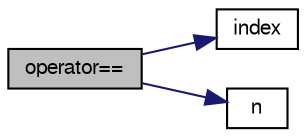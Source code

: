 digraph "operator=="
{
  bgcolor="transparent";
  edge [fontname="FreeSans",fontsize="10",labelfontname="FreeSans",labelfontsize="10"];
  node [fontname="FreeSans",fontsize="10",shape=record];
  rankdir="LR";
  Node1 [label="operator==",height=0.2,width=0.4,color="black", fillcolor="grey75", style="filled" fontcolor="black"];
  Node1 -> Node2 [color="midnightblue",fontsize="10",style="solid",fontname="FreeSans"];
  Node2 [label="index",height=0.2,width=0.4,color="black",URL="$a00520.html#a7d1e8acadb27bd2b4e61457d47b71b6f"];
  Node1 -> Node3 [color="midnightblue",fontsize="10",style="solid",fontname="FreeSans"];
  Node3 [label="n",height=0.2,width=0.4,color="black",URL="$a00520.html#ad589fdd78ce0a901d54a985763268642"];
}

